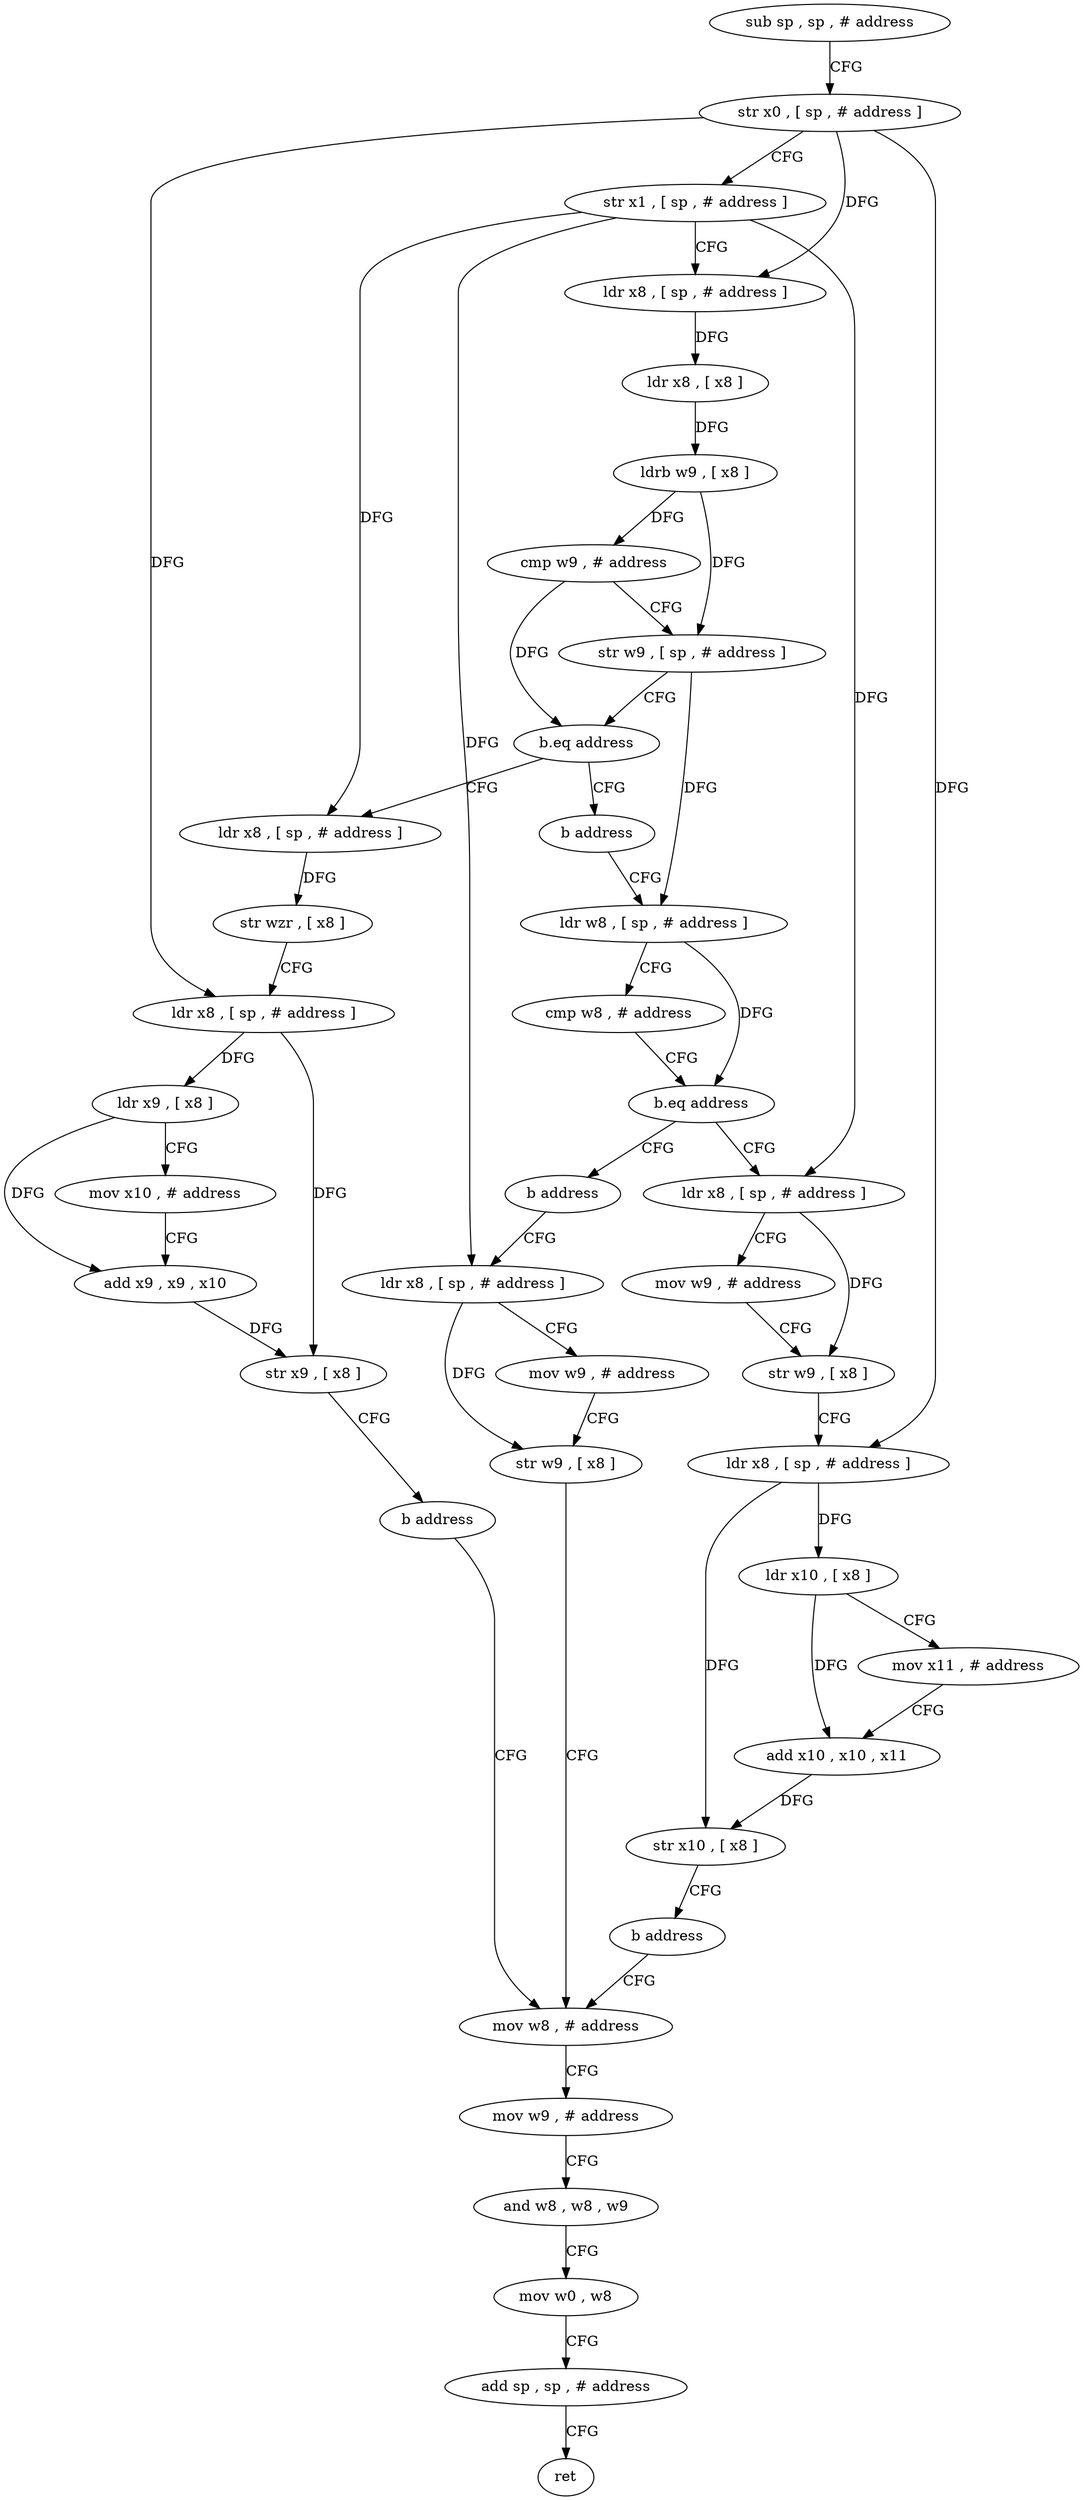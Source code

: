 digraph "func" {
"4285036" [label = "sub sp , sp , # address" ]
"4285040" [label = "str x0 , [ sp , # address ]" ]
"4285044" [label = "str x1 , [ sp , # address ]" ]
"4285048" [label = "ldr x8 , [ sp , # address ]" ]
"4285052" [label = "ldr x8 , [ x8 ]" ]
"4285056" [label = "ldrb w9 , [ x8 ]" ]
"4285060" [label = "cmp w9 , # address" ]
"4285064" [label = "str w9 , [ sp , # address ]" ]
"4285068" [label = "b.eq address" ]
"4285092" [label = "ldr x8 , [ sp , # address ]" ]
"4285072" [label = "b address" ]
"4285096" [label = "str wzr , [ x8 ]" ]
"4285100" [label = "ldr x8 , [ sp , # address ]" ]
"4285104" [label = "ldr x9 , [ x8 ]" ]
"4285108" [label = "mov x10 , # address" ]
"4285112" [label = "add x9 , x9 , x10" ]
"4285116" [label = "str x9 , [ x8 ]" ]
"4285120" [label = "b address" ]
"4285172" [label = "mov w8 , # address" ]
"4285076" [label = "ldr w8 , [ sp , # address ]" ]
"4285176" [label = "mov w9 , # address" ]
"4285180" [label = "and w8 , w8 , w9" ]
"4285184" [label = "mov w0 , w8" ]
"4285188" [label = "add sp , sp , # address" ]
"4285192" [label = "ret" ]
"4285080" [label = "cmp w8 , # address" ]
"4285084" [label = "b.eq address" ]
"4285124" [label = "ldr x8 , [ sp , # address ]" ]
"4285088" [label = "b address" ]
"4285128" [label = "mov w9 , # address" ]
"4285132" [label = "str w9 , [ x8 ]" ]
"4285136" [label = "ldr x8 , [ sp , # address ]" ]
"4285140" [label = "ldr x10 , [ x8 ]" ]
"4285144" [label = "mov x11 , # address" ]
"4285148" [label = "add x10 , x10 , x11" ]
"4285152" [label = "str x10 , [ x8 ]" ]
"4285156" [label = "b address" ]
"4285160" [label = "ldr x8 , [ sp , # address ]" ]
"4285164" [label = "mov w9 , # address" ]
"4285168" [label = "str w9 , [ x8 ]" ]
"4285036" -> "4285040" [ label = "CFG" ]
"4285040" -> "4285044" [ label = "CFG" ]
"4285040" -> "4285048" [ label = "DFG" ]
"4285040" -> "4285100" [ label = "DFG" ]
"4285040" -> "4285136" [ label = "DFG" ]
"4285044" -> "4285048" [ label = "CFG" ]
"4285044" -> "4285092" [ label = "DFG" ]
"4285044" -> "4285124" [ label = "DFG" ]
"4285044" -> "4285160" [ label = "DFG" ]
"4285048" -> "4285052" [ label = "DFG" ]
"4285052" -> "4285056" [ label = "DFG" ]
"4285056" -> "4285060" [ label = "DFG" ]
"4285056" -> "4285064" [ label = "DFG" ]
"4285060" -> "4285064" [ label = "CFG" ]
"4285060" -> "4285068" [ label = "DFG" ]
"4285064" -> "4285068" [ label = "CFG" ]
"4285064" -> "4285076" [ label = "DFG" ]
"4285068" -> "4285092" [ label = "CFG" ]
"4285068" -> "4285072" [ label = "CFG" ]
"4285092" -> "4285096" [ label = "DFG" ]
"4285072" -> "4285076" [ label = "CFG" ]
"4285096" -> "4285100" [ label = "CFG" ]
"4285100" -> "4285104" [ label = "DFG" ]
"4285100" -> "4285116" [ label = "DFG" ]
"4285104" -> "4285108" [ label = "CFG" ]
"4285104" -> "4285112" [ label = "DFG" ]
"4285108" -> "4285112" [ label = "CFG" ]
"4285112" -> "4285116" [ label = "DFG" ]
"4285116" -> "4285120" [ label = "CFG" ]
"4285120" -> "4285172" [ label = "CFG" ]
"4285172" -> "4285176" [ label = "CFG" ]
"4285076" -> "4285080" [ label = "CFG" ]
"4285076" -> "4285084" [ label = "DFG" ]
"4285176" -> "4285180" [ label = "CFG" ]
"4285180" -> "4285184" [ label = "CFG" ]
"4285184" -> "4285188" [ label = "CFG" ]
"4285188" -> "4285192" [ label = "CFG" ]
"4285080" -> "4285084" [ label = "CFG" ]
"4285084" -> "4285124" [ label = "CFG" ]
"4285084" -> "4285088" [ label = "CFG" ]
"4285124" -> "4285128" [ label = "CFG" ]
"4285124" -> "4285132" [ label = "DFG" ]
"4285088" -> "4285160" [ label = "CFG" ]
"4285128" -> "4285132" [ label = "CFG" ]
"4285132" -> "4285136" [ label = "CFG" ]
"4285136" -> "4285140" [ label = "DFG" ]
"4285136" -> "4285152" [ label = "DFG" ]
"4285140" -> "4285144" [ label = "CFG" ]
"4285140" -> "4285148" [ label = "DFG" ]
"4285144" -> "4285148" [ label = "CFG" ]
"4285148" -> "4285152" [ label = "DFG" ]
"4285152" -> "4285156" [ label = "CFG" ]
"4285156" -> "4285172" [ label = "CFG" ]
"4285160" -> "4285164" [ label = "CFG" ]
"4285160" -> "4285168" [ label = "DFG" ]
"4285164" -> "4285168" [ label = "CFG" ]
"4285168" -> "4285172" [ label = "CFG" ]
}
